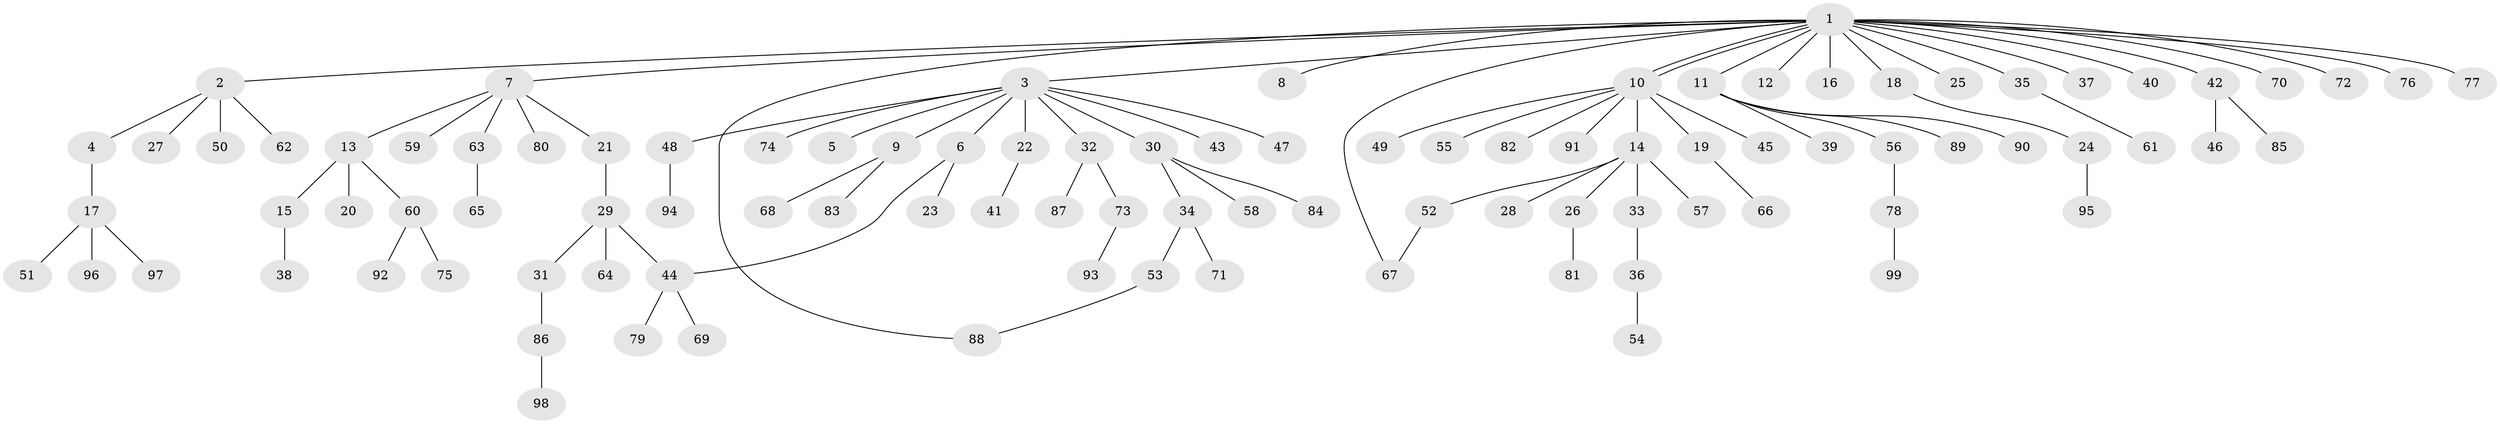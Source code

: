 // coarse degree distribution, {20: 0.0136986301369863, 5: 0.0273972602739726, 10: 0.0136986301369863, 2: 0.1506849315068493, 6: 0.0273972602739726, 1: 0.6712328767123288, 3: 0.0547945205479452, 9: 0.0136986301369863, 4: 0.0273972602739726}
// Generated by graph-tools (version 1.1) at 2025/41/03/06/25 10:41:50]
// undirected, 99 vertices, 102 edges
graph export_dot {
graph [start="1"]
  node [color=gray90,style=filled];
  1;
  2;
  3;
  4;
  5;
  6;
  7;
  8;
  9;
  10;
  11;
  12;
  13;
  14;
  15;
  16;
  17;
  18;
  19;
  20;
  21;
  22;
  23;
  24;
  25;
  26;
  27;
  28;
  29;
  30;
  31;
  32;
  33;
  34;
  35;
  36;
  37;
  38;
  39;
  40;
  41;
  42;
  43;
  44;
  45;
  46;
  47;
  48;
  49;
  50;
  51;
  52;
  53;
  54;
  55;
  56;
  57;
  58;
  59;
  60;
  61;
  62;
  63;
  64;
  65;
  66;
  67;
  68;
  69;
  70;
  71;
  72;
  73;
  74;
  75;
  76;
  77;
  78;
  79;
  80;
  81;
  82;
  83;
  84;
  85;
  86;
  87;
  88;
  89;
  90;
  91;
  92;
  93;
  94;
  95;
  96;
  97;
  98;
  99;
  1 -- 2;
  1 -- 3;
  1 -- 7;
  1 -- 8;
  1 -- 10;
  1 -- 10;
  1 -- 11;
  1 -- 12;
  1 -- 16;
  1 -- 18;
  1 -- 25;
  1 -- 35;
  1 -- 37;
  1 -- 40;
  1 -- 42;
  1 -- 67;
  1 -- 70;
  1 -- 72;
  1 -- 76;
  1 -- 77;
  1 -- 88;
  2 -- 4;
  2 -- 27;
  2 -- 50;
  2 -- 62;
  3 -- 5;
  3 -- 6;
  3 -- 9;
  3 -- 22;
  3 -- 30;
  3 -- 32;
  3 -- 43;
  3 -- 47;
  3 -- 48;
  3 -- 74;
  4 -- 17;
  6 -- 23;
  6 -- 44;
  7 -- 13;
  7 -- 21;
  7 -- 59;
  7 -- 63;
  7 -- 80;
  9 -- 68;
  9 -- 83;
  10 -- 14;
  10 -- 19;
  10 -- 45;
  10 -- 49;
  10 -- 55;
  10 -- 82;
  10 -- 91;
  11 -- 39;
  11 -- 56;
  11 -- 89;
  11 -- 90;
  13 -- 15;
  13 -- 20;
  13 -- 60;
  14 -- 26;
  14 -- 28;
  14 -- 33;
  14 -- 52;
  14 -- 57;
  15 -- 38;
  17 -- 51;
  17 -- 96;
  17 -- 97;
  18 -- 24;
  19 -- 66;
  21 -- 29;
  22 -- 41;
  24 -- 95;
  26 -- 81;
  29 -- 31;
  29 -- 44;
  29 -- 64;
  30 -- 34;
  30 -- 58;
  30 -- 84;
  31 -- 86;
  32 -- 73;
  32 -- 87;
  33 -- 36;
  34 -- 53;
  34 -- 71;
  35 -- 61;
  36 -- 54;
  42 -- 46;
  42 -- 85;
  44 -- 69;
  44 -- 79;
  48 -- 94;
  52 -- 67;
  53 -- 88;
  56 -- 78;
  60 -- 75;
  60 -- 92;
  63 -- 65;
  73 -- 93;
  78 -- 99;
  86 -- 98;
}
